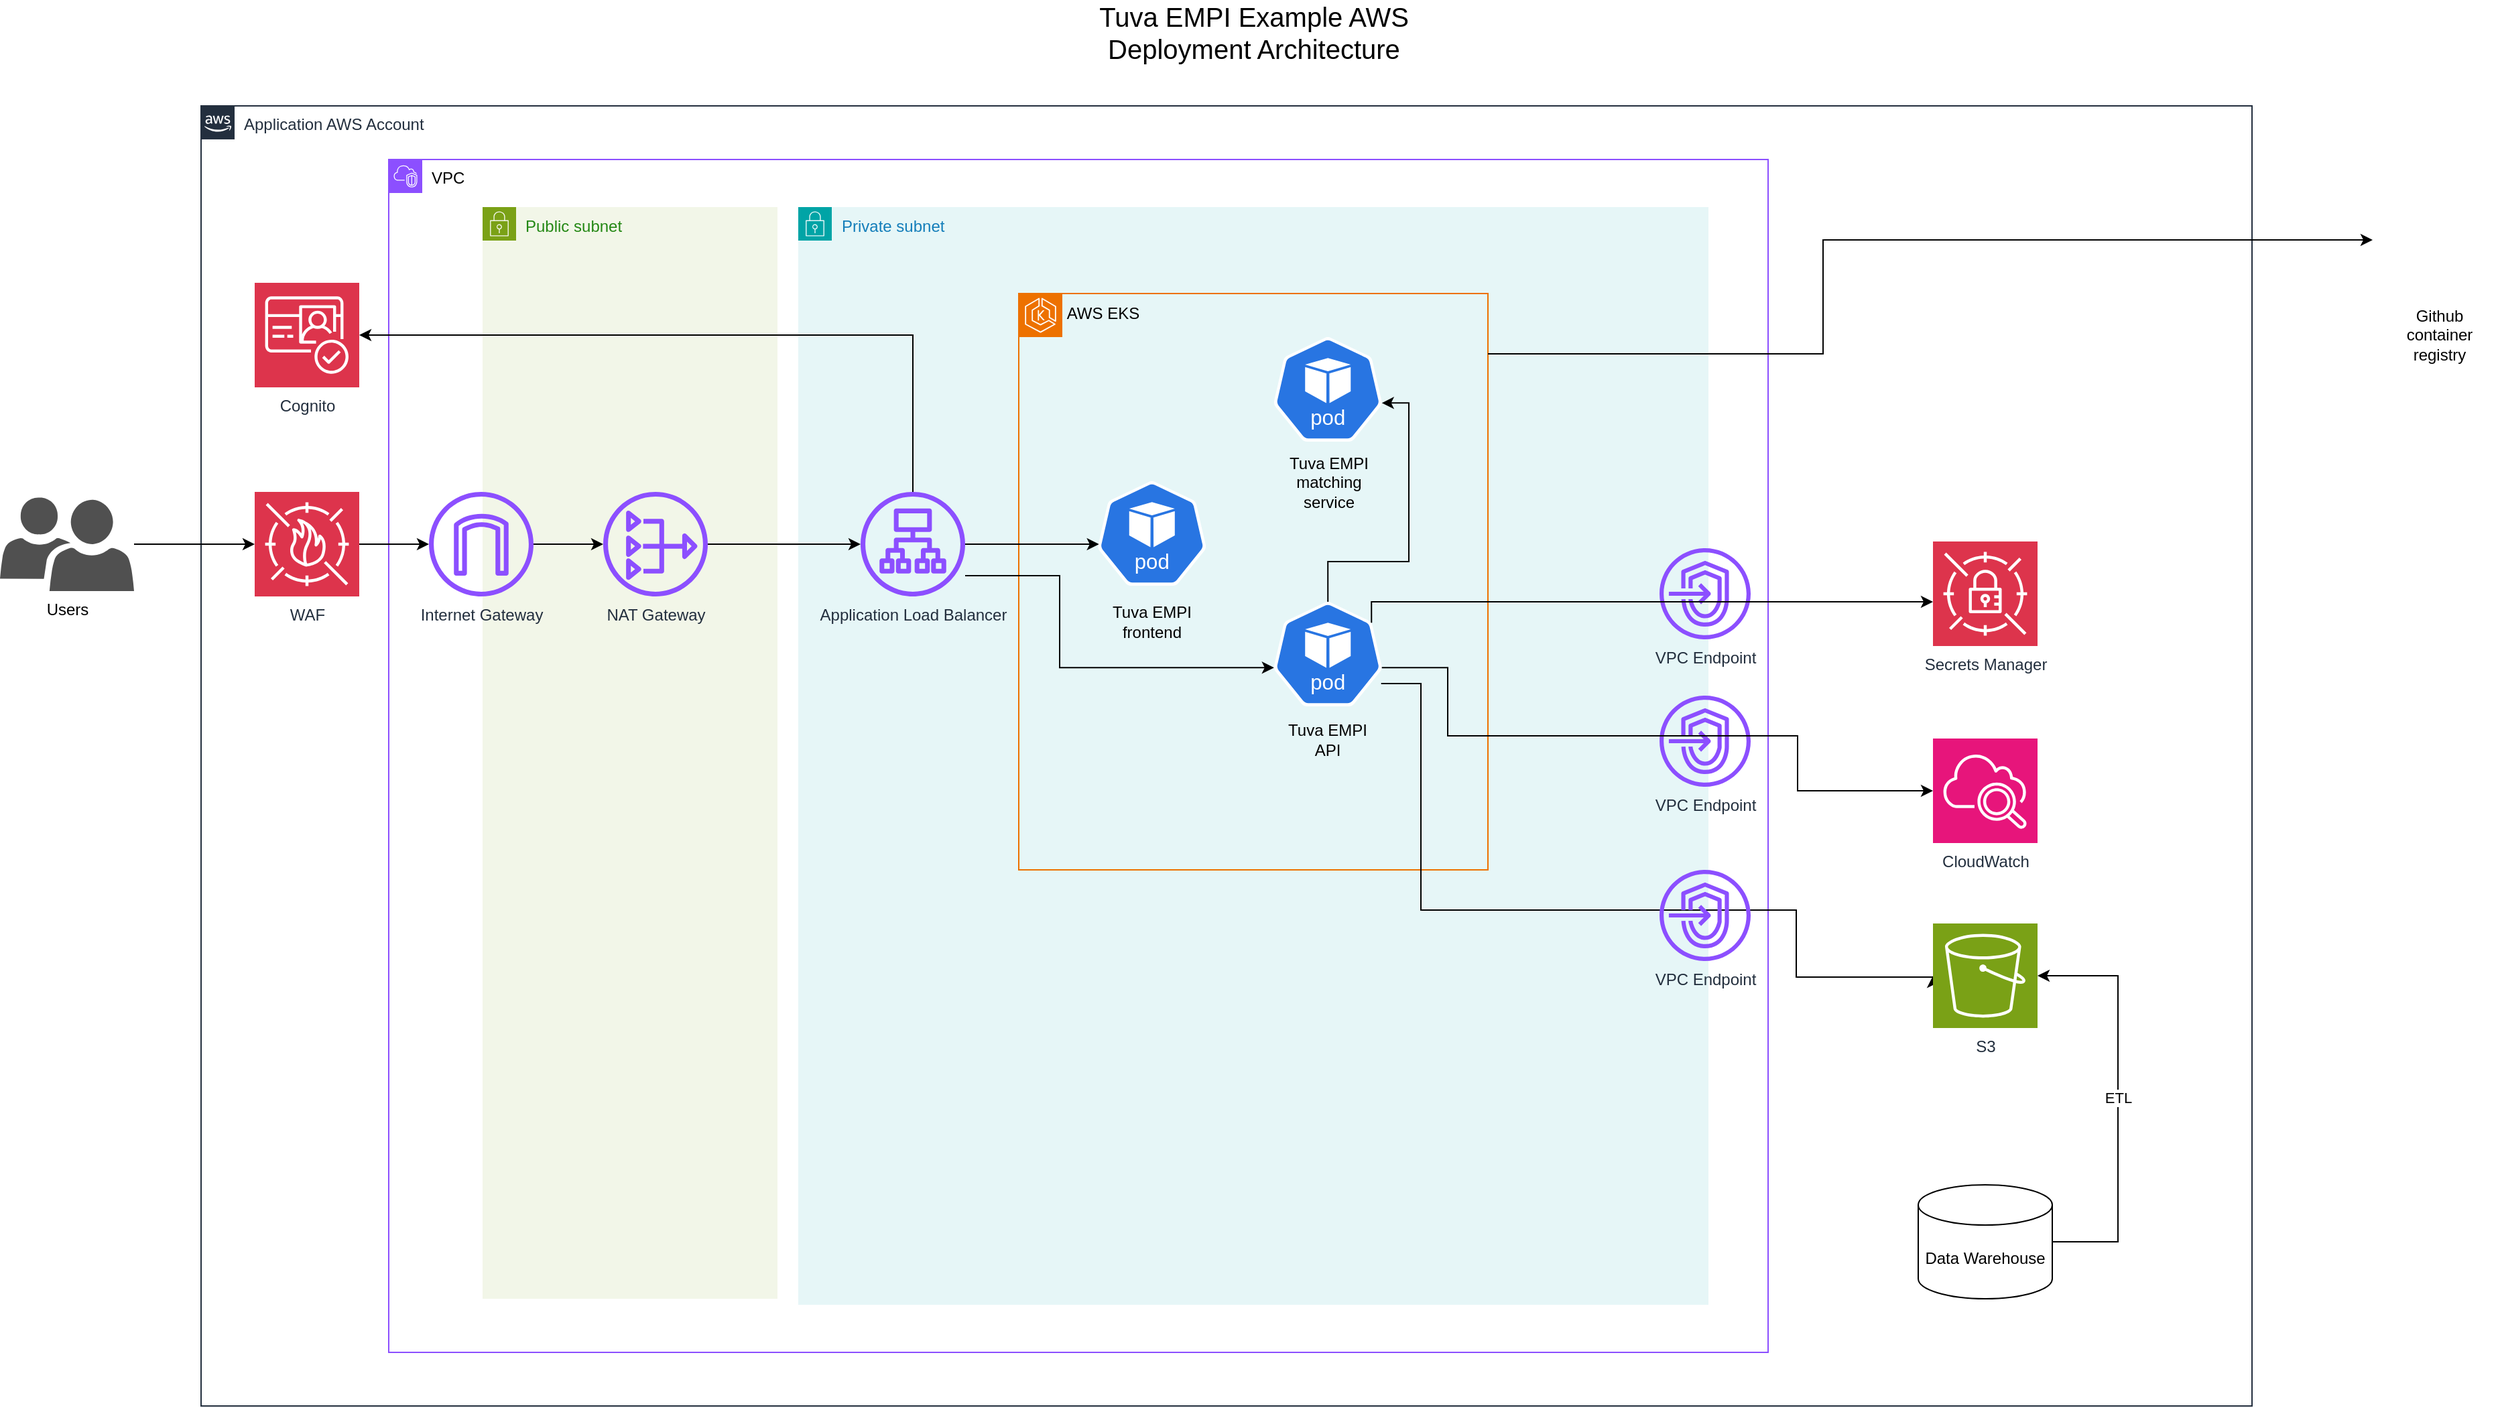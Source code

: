 <mxfile version="26.0.14">
  <diagram name="Page-1" id="e3dnm04kQXYzXDw6RmIC">
    <mxGraphModel dx="2363" dy="1357" grid="1" gridSize="10" guides="1" tooltips="1" connect="1" arrows="1" fold="1" page="1" pageScale="1" pageWidth="850" pageHeight="1100" math="0" shadow="0">
      <root>
        <mxCell id="0" />
        <mxCell id="1" parent="0" />
        <mxCell id="QESn6ehhHo-WRE0hssqF-38" value="Public subnet" style="points=[[0,0],[0.25,0],[0.5,0],[0.75,0],[1,0],[1,0.25],[1,0.5],[1,0.75],[1,1],[0.75,1],[0.5,1],[0.25,1],[0,1],[0,0.75],[0,0.5],[0,0.25]];outlineConnect=0;gradientColor=none;html=1;whiteSpace=wrap;fontSize=12;fontStyle=0;container=1;pointerEvents=0;collapsible=0;recursiveResize=0;shape=mxgraph.aws4.group;grIcon=mxgraph.aws4.group_security_group;grStroke=0;strokeColor=#7AA116;fillColor=#F2F6E8;verticalAlign=top;align=left;spacingLeft=30;fontColor=#248814;dashed=0;" parent="1" vertex="1">
          <mxGeometry x="490" y="415.5" width="220" height="814.5" as="geometry" />
        </mxCell>
        <mxCell id="QESn6ehhHo-WRE0hssqF-46" style="edgeStyle=orthogonalEdgeStyle;rounded=0;orthogonalLoop=1;jettySize=auto;html=1;startArrow=none;startFill=0;" parent="QESn6ehhHo-WRE0hssqF-38" source="QESn6ehhHo-WRE0hssqF-47" target="QESn6ehhHo-WRE0hssqF-48" edge="1">
          <mxGeometry relative="1" as="geometry">
            <mxPoint x="48" y="251.5" as="sourcePoint" />
            <mxPoint x="90" y="251.5" as="targetPoint" />
            <Array as="points" />
          </mxGeometry>
        </mxCell>
        <mxCell id="QESn6ehhHo-WRE0hssqF-47" value="Internet Gateway" style="sketch=0;outlineConnect=0;fontColor=#232F3E;gradientColor=none;fillColor=#8C4FFF;strokeColor=none;dashed=0;verticalLabelPosition=bottom;verticalAlign=top;align=center;html=1;fontSize=12;fontStyle=0;aspect=fixed;pointerEvents=1;shape=mxgraph.aws4.internet_gateway;" parent="QESn6ehhHo-WRE0hssqF-38" vertex="1">
          <mxGeometry x="-40" y="212.5" width="78" height="78" as="geometry" />
        </mxCell>
        <mxCell id="QESn6ehhHo-WRE0hssqF-48" value="NAT Gateway" style="sketch=0;outlineConnect=0;fontColor=#232F3E;gradientColor=none;fillColor=#8C4FFF;strokeColor=none;dashed=0;verticalLabelPosition=bottom;verticalAlign=top;align=center;html=1;fontSize=12;fontStyle=0;aspect=fixed;pointerEvents=1;shape=mxgraph.aws4.nat_gateway;" parent="QESn6ehhHo-WRE0hssqF-38" vertex="1">
          <mxGeometry x="90" y="212.5" width="78" height="78" as="geometry" />
        </mxCell>
        <mxCell id="QESn6ehhHo-WRE0hssqF-37" value="Private subnet" style="points=[[0,0],[0.25,0],[0.5,0],[0.75,0],[1,0],[1,0.25],[1,0.5],[1,0.75],[1,1],[0.75,1],[0.5,1],[0.25,1],[0,1],[0,0.75],[0,0.5],[0,0.25]];outlineConnect=0;gradientColor=none;html=1;whiteSpace=wrap;fontSize=12;fontStyle=0;container=1;pointerEvents=0;collapsible=0;recursiveResize=0;shape=mxgraph.aws4.group;grIcon=mxgraph.aws4.group_security_group;grStroke=0;strokeColor=#00A4A6;fillColor=#E6F6F7;verticalAlign=top;align=left;spacingLeft=30;fontColor=#147EBA;dashed=0;" parent="1" vertex="1">
          <mxGeometry x="725.5" y="415.5" width="679" height="819" as="geometry" />
        </mxCell>
        <mxCell id="QESn6ehhHo-WRE0hssqF-42" value="" style="group" parent="QESn6ehhHo-WRE0hssqF-37" vertex="1" connectable="0">
          <mxGeometry x="164.5" y="64.5" width="350" height="430" as="geometry" />
        </mxCell>
        <mxCell id="NsaXK657haBb-UHeoxgA-12" value="&lt;div align=&quot;right&quot;&gt;&lt;br&gt;&lt;/div&gt;" style="rounded=0;whiteSpace=wrap;html=1;fillColor=none;fontColor=#333333;strokeColor=#ED7100;align=left;" parent="QESn6ehhHo-WRE0hssqF-42" vertex="1">
          <mxGeometry width="350" height="430" as="geometry" />
        </mxCell>
        <mxCell id="QESn6ehhHo-WRE0hssqF-41" value="" style="sketch=0;points=[[0,0,0],[0.25,0,0],[0.5,0,0],[0.75,0,0],[1,0,0],[0,1,0],[0.25,1,0],[0.5,1,0],[0.75,1,0],[1,1,0],[0,0.25,0],[0,0.5,0],[0,0.75,0],[1,0.25,0],[1,0.5,0],[1,0.75,0]];outlineConnect=0;fontColor=#232F3E;fillColor=#ED7100;strokeColor=#ffffff;dashed=0;verticalLabelPosition=bottom;verticalAlign=top;align=center;html=1;fontSize=12;fontStyle=0;aspect=fixed;shape=mxgraph.aws4.resourceIcon;resIcon=mxgraph.aws4.eks;" parent="QESn6ehhHo-WRE0hssqF-42" vertex="1">
          <mxGeometry width="32.5" height="32.5" as="geometry" />
        </mxCell>
        <mxCell id="NsaXK657haBb-UHeoxgA-14" value="&lt;div align=&quot;right&quot;&gt;AWS EKS&lt;/div&gt;" style="text;html=1;align=center;verticalAlign=middle;whiteSpace=wrap;rounded=0;movable=1;resizable=1;rotatable=1;deletable=1;editable=1;locked=0;connectable=1;" parent="QESn6ehhHo-WRE0hssqF-42" vertex="1">
          <mxGeometry x="32.5" width="60" height="30" as="geometry" />
        </mxCell>
        <mxCell id="NsaXK657haBb-UHeoxgA-18" value="Tuva EMPI frontend" style="text;html=1;align=center;verticalAlign=middle;whiteSpace=wrap;rounded=0;" parent="QESn6ehhHo-WRE0hssqF-42" vertex="1">
          <mxGeometry x="64.69" y="230" width="69.38" height="30" as="geometry" />
        </mxCell>
        <mxCell id="zLk7eeK1KL7ILKzQ-9vV-1" value="" style="aspect=fixed;sketch=0;html=1;dashed=0;whitespace=wrap;verticalLabelPosition=bottom;verticalAlign=top;fillColor=#2875E2;strokeColor=#ffffff;points=[[0.005,0.63,0],[0.1,0.2,0],[0.9,0.2,0],[0.5,0,0],[0.995,0.63,0],[0.72,0.99,0],[0.5,1,0],[0.28,0.99,0]];shape=mxgraph.kubernetes.icon2;kubernetesLabel=1;prIcon=pod" vertex="1" parent="QESn6ehhHo-WRE0hssqF-42">
          <mxGeometry x="190" y="230" width="81.25" height="78" as="geometry" />
        </mxCell>
        <mxCell id="NsaXK657haBb-UHeoxgA-17" value="" style="aspect=fixed;sketch=0;html=1;dashed=0;whitespace=wrap;verticalLabelPosition=bottom;verticalAlign=top;fillColor=#2875E2;strokeColor=#ffffff;points=[[0.005,0.63,0],[0.1,0.2,0],[0.9,0.2,0],[0.5,0,0],[0.995,0.63,0],[0.72,0.99,0],[0.5,1,0],[0.28,0.99,0]];shape=mxgraph.kubernetes.icon2;kubernetesLabel=1;prIcon=pod" parent="QESn6ehhHo-WRE0hssqF-42" vertex="1">
          <mxGeometry x="58.76" y="140" width="81.25" height="78" as="geometry" />
        </mxCell>
        <mxCell id="zLk7eeK1KL7ILKzQ-9vV-4" value="Tuva EMPI API" style="text;html=1;align=center;verticalAlign=middle;whiteSpace=wrap;rounded=0;" vertex="1" parent="QESn6ehhHo-WRE0hssqF-42">
          <mxGeometry x="195.31" y="308" width="70.63" height="50" as="geometry" />
        </mxCell>
        <mxCell id="zLk7eeK1KL7ILKzQ-9vV-5" value="" style="aspect=fixed;sketch=0;html=1;dashed=0;whitespace=wrap;verticalLabelPosition=bottom;verticalAlign=top;fillColor=#2875E2;strokeColor=#ffffff;points=[[0.005,0.63,0],[0.1,0.2,0],[0.9,0.2,0],[0.5,0,0],[0.995,0.63,0],[0.72,0.99,0],[0.5,1,0],[0.28,0.99,0]];shape=mxgraph.kubernetes.icon2;kubernetesLabel=1;prIcon=pod" vertex="1" parent="QESn6ehhHo-WRE0hssqF-42">
          <mxGeometry x="190" y="32.5" width="81.25" height="78" as="geometry" />
        </mxCell>
        <mxCell id="zLk7eeK1KL7ILKzQ-9vV-8" value="Tuva EMPI matching service" style="text;html=1;align=center;verticalAlign=middle;whiteSpace=wrap;rounded=0;" vertex="1" parent="QESn6ehhHo-WRE0hssqF-42">
          <mxGeometry x="200.63" y="110.5" width="60.63" height="60" as="geometry" />
        </mxCell>
        <mxCell id="zLk7eeK1KL7ILKzQ-9vV-9" style="edgeStyle=orthogonalEdgeStyle;rounded=0;orthogonalLoop=1;jettySize=auto;html=1;exitX=0.5;exitY=0;exitDx=0;exitDy=0;exitPerimeter=0;entryX=0.995;entryY=0.63;entryDx=0;entryDy=0;entryPerimeter=0;" edge="1" parent="QESn6ehhHo-WRE0hssqF-42" source="zLk7eeK1KL7ILKzQ-9vV-1" target="zLk7eeK1KL7ILKzQ-9vV-5">
          <mxGeometry relative="1" as="geometry">
            <Array as="points">
              <mxPoint x="231" y="200" />
              <mxPoint x="291" y="200" />
              <mxPoint x="291" y="82" />
            </Array>
          </mxGeometry>
        </mxCell>
        <mxCell id="QESn6ehhHo-WRE0hssqF-49" value="Application Load Balancer" style="sketch=0;outlineConnect=0;fontColor=#232F3E;gradientColor=none;fillColor=#8C4FFF;strokeColor=none;dashed=0;verticalLabelPosition=bottom;verticalAlign=top;align=center;html=1;fontSize=12;fontStyle=0;aspect=fixed;pointerEvents=1;shape=mxgraph.aws4.application_load_balancer;" parent="QESn6ehhHo-WRE0hssqF-37" vertex="1">
          <mxGeometry x="46.5" y="212.5" width="78" height="78" as="geometry" />
        </mxCell>
        <mxCell id="QESn6ehhHo-WRE0hssqF-51" style="edgeStyle=orthogonalEdgeStyle;rounded=0;orthogonalLoop=1;jettySize=auto;html=1;startArrow=none;startFill=0;entryX=0.171;entryY=0.435;entryDx=0;entryDy=0;entryPerimeter=0;" parent="QESn6ehhHo-WRE0hssqF-37" source="QESn6ehhHo-WRE0hssqF-49" target="NsaXK657haBb-UHeoxgA-12" edge="1">
          <mxGeometry relative="1" as="geometry">
            <mxPoint x="224.5" y="250.5" as="targetPoint" />
            <Array as="points" />
          </mxGeometry>
        </mxCell>
        <mxCell id="zLk7eeK1KL7ILKzQ-9vV-2" style="edgeStyle=orthogonalEdgeStyle;rounded=0;orthogonalLoop=1;jettySize=auto;html=1;entryX=0.005;entryY=0.63;entryDx=0;entryDy=0;entryPerimeter=0;startArrow=none;startFill=0;" edge="1" parent="QESn6ehhHo-WRE0hssqF-37" source="QESn6ehhHo-WRE0hssqF-49" target="zLk7eeK1KL7ILKzQ-9vV-1">
          <mxGeometry relative="1" as="geometry">
            <Array as="points">
              <mxPoint x="195" y="275" />
              <mxPoint x="195" y="344" />
            </Array>
          </mxGeometry>
        </mxCell>
        <mxCell id="QESn6ehhHo-WRE0hssqF-7" value="Application AWS Account" style="points=[[0,0],[0.25,0],[0.5,0],[0.75,0],[1,0],[1,0.25],[1,0.5],[1,0.75],[1,1],[0.75,1],[0.5,1],[0.25,1],[0,1],[0,0.75],[0,0.5],[0,0.25]];outlineConnect=0;gradientColor=none;html=1;whiteSpace=wrap;fontSize=12;fontStyle=0;container=0;pointerEvents=0;collapsible=0;recursiveResize=0;shape=mxgraph.aws4.group;grIcon=mxgraph.aws4.group_aws_cloud_alt;strokeColor=#232F3E;fillColor=none;verticalAlign=top;align=left;spacingLeft=30;fontColor=#232F3E;dashed=0;" parent="1" vertex="1">
          <mxGeometry x="280" y="340" width="1530" height="970" as="geometry" />
        </mxCell>
        <mxCell id="QESn6ehhHo-WRE0hssqF-44" style="edgeStyle=orthogonalEdgeStyle;rounded=0;orthogonalLoop=1;jettySize=auto;html=1;startArrow=none;startFill=0;" parent="1" source="QESn6ehhHo-WRE0hssqF-31" target="QESn6ehhHo-WRE0hssqF-43" edge="1">
          <mxGeometry relative="1" as="geometry" />
        </mxCell>
        <mxCell id="QESn6ehhHo-WRE0hssqF-31" value="Users" style="sketch=0;pointerEvents=1;shadow=0;dashed=0;html=1;strokeColor=none;labelPosition=center;verticalLabelPosition=bottom;verticalAlign=top;align=center;fillColor=#505050;shape=mxgraph.mscae.intune.user_group" parent="1" vertex="1">
          <mxGeometry x="130" y="632" width="100" height="70" as="geometry" />
        </mxCell>
        <mxCell id="QESn6ehhHo-WRE0hssqF-33" value="&lt;span style=&quot;color: rgb(0, 0, 0);&quot;&gt;VPC&lt;/span&gt;" style="points=[[0,0],[0.25,0],[0.5,0],[0.75,0],[1,0],[1,0.25],[1,0.5],[1,0.75],[1,1],[0.75,1],[0.5,1],[0.25,1],[0,1],[0,0.75],[0,0.5],[0,0.25]];outlineConnect=0;gradientColor=none;html=1;whiteSpace=wrap;fontSize=12;fontStyle=0;container=0;pointerEvents=0;collapsible=0;recursiveResize=0;shape=mxgraph.aws4.group;grIcon=mxgraph.aws4.group_vpc2;strokeColor=#8C4FFF;fillColor=none;verticalAlign=top;align=left;spacingLeft=30;fontColor=#AAB7B8;dashed=0;" parent="1" vertex="1">
          <mxGeometry x="420" y="380" width="1029" height="890" as="geometry" />
        </mxCell>
        <mxCell id="QESn6ehhHo-WRE0hssqF-5" value="VPC Endpoint" style="sketch=0;outlineConnect=0;fontColor=#232F3E;gradientColor=none;fillColor=#8C4FFF;strokeColor=none;dashed=0;verticalLabelPosition=bottom;verticalAlign=top;align=center;html=1;fontSize=12;fontStyle=0;aspect=fixed;pointerEvents=1;shape=mxgraph.aws4.endpoints;" parent="1" vertex="1">
          <mxGeometry x="1368" y="670" width="68" height="68" as="geometry" />
        </mxCell>
        <mxCell id="QESn6ehhHo-WRE0hssqF-17" value="VPC Endpoint" style="sketch=0;outlineConnect=0;fontColor=#232F3E;gradientColor=none;fillColor=#8C4FFF;strokeColor=none;dashed=0;verticalLabelPosition=bottom;verticalAlign=top;align=center;html=1;fontSize=12;fontStyle=0;aspect=fixed;pointerEvents=1;shape=mxgraph.aws4.endpoints;" parent="1" vertex="1">
          <mxGeometry x="1368" y="780" width="68" height="68" as="geometry" />
        </mxCell>
        <mxCell id="QESn6ehhHo-WRE0hssqF-19" style="edgeStyle=orthogonalEdgeStyle;rounded=0;orthogonalLoop=1;jettySize=auto;html=1;strokeColor=#000000;fillColor=#0050ef;exitX=0.9;exitY=0.2;exitDx=0;exitDy=0;exitPerimeter=0;" parent="1" source="zLk7eeK1KL7ILKzQ-9vV-1" target="QESn6ehhHo-WRE0hssqF-52" edge="1">
          <mxGeometry relative="1" as="geometry">
            <mxPoint x="1550" y="700" as="targetPoint" />
            <Array as="points">
              <mxPoint x="1153" y="710" />
            </Array>
          </mxGeometry>
        </mxCell>
        <mxCell id="QESn6ehhHo-WRE0hssqF-16" style="edgeStyle=orthogonalEdgeStyle;rounded=0;orthogonalLoop=1;jettySize=auto;html=1;exitX=0.989;exitY=0.782;exitDx=0;exitDy=0;exitPerimeter=0;fillColor=#0050ef;strokeColor=#000000;entryX=0;entryY=0.5;entryDx=0;entryDy=0;entryPerimeter=0;" parent="1" target="QESn6ehhHo-WRE0hssqF-54" edge="1" source="zLk7eeK1KL7ILKzQ-9vV-1">
          <mxGeometry relative="1" as="geometry">
            <mxPoint x="1101.254" y="690.0" as="sourcePoint" />
            <mxPoint x="1570.41" y="1100" as="targetPoint" />
            <Array as="points">
              <mxPoint x="1190" y="940" />
              <mxPoint x="1470" y="940" />
              <mxPoint x="1470" y="990" />
              <mxPoint x="1572" y="990" />
            </Array>
          </mxGeometry>
        </mxCell>
        <mxCell id="QESn6ehhHo-WRE0hssqF-2" style="edgeStyle=orthogonalEdgeStyle;rounded=0;orthogonalLoop=1;jettySize=auto;html=1;" parent="1" source="NsaXK657haBb-UHeoxgA-12" edge="1">
          <mxGeometry relative="1" as="geometry">
            <mxPoint x="1240" y="524.91" as="sourcePoint" />
            <mxPoint x="1900" y="440" as="targetPoint" />
            <Array as="points">
              <mxPoint x="1490" y="525" />
              <mxPoint x="1490" y="440" />
            </Array>
          </mxGeometry>
        </mxCell>
        <mxCell id="QESn6ehhHo-WRE0hssqF-45" style="edgeStyle=orthogonalEdgeStyle;rounded=0;orthogonalLoop=1;jettySize=auto;html=1;startArrow=none;startFill=0;" parent="1" source="QESn6ehhHo-WRE0hssqF-43" target="QESn6ehhHo-WRE0hssqF-47" edge="1">
          <mxGeometry relative="1" as="geometry">
            <mxPoint x="450" y="667.0" as="targetPoint" />
          </mxGeometry>
        </mxCell>
        <mxCell id="QESn6ehhHo-WRE0hssqF-43" value="WAF" style="sketch=0;points=[[0,0,0],[0.25,0,0],[0.5,0,0],[0.75,0,0],[1,0,0],[0,1,0],[0.25,1,0],[0.5,1,0],[0.75,1,0],[1,1,0],[0,0.25,0],[0,0.5,0],[0,0.75,0],[1,0.25,0],[1,0.5,0],[1,0.75,0]];outlineConnect=0;fontColor=#232F3E;fillColor=#DD344C;strokeColor=#ffffff;dashed=0;verticalLabelPosition=bottom;verticalAlign=top;align=center;html=1;fontSize=12;fontStyle=0;aspect=fixed;shape=mxgraph.aws4.resourceIcon;resIcon=mxgraph.aws4.waf;" parent="1" vertex="1">
          <mxGeometry x="320" y="628" width="78" height="78" as="geometry" />
        </mxCell>
        <mxCell id="QESn6ehhHo-WRE0hssqF-52" value="Secrets Manager" style="sketch=0;points=[[0,0,0],[0.25,0,0],[0.5,0,0],[0.75,0,0],[1,0,0],[0,1,0],[0.25,1,0],[0.5,1,0],[0.75,1,0],[1,1,0],[0,0.25,0],[0,0.5,0],[0,0.75,0],[1,0.25,0],[1,0.5,0],[1,0.75,0]];outlineConnect=0;fontColor=#232F3E;fillColor=#DD344C;strokeColor=#ffffff;dashed=0;verticalLabelPosition=bottom;verticalAlign=top;align=center;html=1;fontSize=12;fontStyle=0;aspect=fixed;shape=mxgraph.aws4.resourceIcon;resIcon=mxgraph.aws4.secrets_manager;" parent="1" vertex="1">
          <mxGeometry x="1572" y="665" width="78" height="78" as="geometry" />
        </mxCell>
        <mxCell id="QESn6ehhHo-WRE0hssqF-53" value="CloudWatch" style="sketch=0;points=[[0,0,0],[0.25,0,0],[0.5,0,0],[0.75,0,0],[1,0,0],[0,1,0],[0.25,1,0],[0.5,1,0],[0.75,1,0],[1,1,0],[0,0.25,0],[0,0.5,0],[0,0.75,0],[1,0.25,0],[1,0.5,0],[1,0.75,0]];points=[[0,0,0],[0.25,0,0],[0.5,0,0],[0.75,0,0],[1,0,0],[0,1,0],[0.25,1,0],[0.5,1,0],[0.75,1,0],[1,1,0],[0,0.25,0],[0,0.5,0],[0,0.75,0],[1,0.25,0],[1,0.5,0],[1,0.75,0]];outlineConnect=0;fontColor=#232F3E;fillColor=#E7157B;strokeColor=#ffffff;dashed=0;verticalLabelPosition=bottom;verticalAlign=top;align=center;html=1;fontSize=12;fontStyle=0;aspect=fixed;shape=mxgraph.aws4.resourceIcon;resIcon=mxgraph.aws4.cloudwatch_2;" parent="1" vertex="1">
          <mxGeometry x="1572" y="812" width="78" height="78" as="geometry" />
        </mxCell>
        <mxCell id="QESn6ehhHo-WRE0hssqF-54" value="S3" style="sketch=0;points=[[0,0,0],[0.25,0,0],[0.5,0,0],[0.75,0,0],[1,0,0],[0,1,0],[0.25,1,0],[0.5,1,0],[0.75,1,0],[1,1,0],[0,0.25,0],[0,0.5,0],[0,0.75,0],[1,0.25,0],[1,0.5,0],[1,0.75,0]];outlineConnect=0;fontColor=#232F3E;fillColor=#7AA116;strokeColor=#ffffff;dashed=0;verticalLabelPosition=bottom;verticalAlign=top;align=center;html=1;fontSize=12;fontStyle=0;aspect=fixed;shape=mxgraph.aws4.resourceIcon;resIcon=mxgraph.aws4.s3;" parent="1" vertex="1">
          <mxGeometry x="1572" y="950" width="78" height="78" as="geometry" />
        </mxCell>
        <mxCell id="QESn6ehhHo-WRE0hssqF-56" style="edgeStyle=orthogonalEdgeStyle;rounded=0;orthogonalLoop=1;jettySize=auto;html=1;startArrow=classic;startFill=1;endArrow=none;" parent="1" source="QESn6ehhHo-WRE0hssqF-55" target="QESn6ehhHo-WRE0hssqF-49" edge="1">
          <mxGeometry relative="1" as="geometry" />
        </mxCell>
        <mxCell id="QESn6ehhHo-WRE0hssqF-55" value="Cognito" style="sketch=0;points=[[0,0,0],[0.25,0,0],[0.5,0,0],[0.75,0,0],[1,0,0],[0,1,0],[0.25,1,0],[0.5,1,0],[0.75,1,0],[1,1,0],[0,0.25,0],[0,0.5,0],[0,0.75,0],[1,0.25,0],[1,0.5,0],[1,0.75,0]];outlineConnect=0;fontColor=#232F3E;fillColor=#DD344C;strokeColor=#ffffff;dashed=0;verticalLabelPosition=bottom;verticalAlign=top;align=center;html=1;fontSize=12;fontStyle=0;aspect=fixed;shape=mxgraph.aws4.resourceIcon;resIcon=mxgraph.aws4.cognito;" parent="1" vertex="1">
          <mxGeometry x="320" y="472" width="78" height="78" as="geometry" />
        </mxCell>
        <mxCell id="QESn6ehhHo-WRE0hssqF-61" style="edgeStyle=orthogonalEdgeStyle;rounded=0;orthogonalLoop=1;jettySize=auto;html=1;" parent="1" source="QESn6ehhHo-WRE0hssqF-60" target="QESn6ehhHo-WRE0hssqF-54" edge="1">
          <mxGeometry relative="1" as="geometry">
            <Array as="points">
              <mxPoint x="1710" y="1187" />
              <mxPoint x="1710" y="989" />
            </Array>
          </mxGeometry>
        </mxCell>
        <mxCell id="QESn6ehhHo-WRE0hssqF-62" value="ETL" style="edgeLabel;html=1;align=center;verticalAlign=middle;resizable=0;points=[];" parent="QESn6ehhHo-WRE0hssqF-61" vertex="1" connectable="0">
          <mxGeometry x="-0.395" y="6" relative="1" as="geometry">
            <mxPoint x="6" y="-64" as="offset" />
          </mxGeometry>
        </mxCell>
        <mxCell id="QESn6ehhHo-WRE0hssqF-63" value="Tuva EMPI Example AWS Deployment Architecture" style="text;html=1;align=center;verticalAlign=middle;whiteSpace=wrap;rounded=0;fontSize=20;" parent="1" vertex="1">
          <mxGeometry x="902.5" y="270" width="325" height="30" as="geometry" />
        </mxCell>
        <mxCell id="QESn6ehhHo-WRE0hssqF-50" style="edgeStyle=orthogonalEdgeStyle;rounded=0;orthogonalLoop=1;jettySize=auto;html=1;startArrow=none;startFill=0;" parent="1" source="QESn6ehhHo-WRE0hssqF-48" target="QESn6ehhHo-WRE0hssqF-49" edge="1">
          <mxGeometry relative="1" as="geometry">
            <Array as="points">
              <mxPoint x="720" y="667" />
              <mxPoint x="720" y="667" />
            </Array>
          </mxGeometry>
        </mxCell>
        <mxCell id="QESn6ehhHo-WRE0hssqF-18" value="VPC Endpoint" style="sketch=0;outlineConnect=0;fontColor=#232F3E;gradientColor=none;fillColor=#8C4FFF;strokeColor=none;dashed=0;verticalLabelPosition=bottom;verticalAlign=top;align=center;html=1;fontSize=12;fontStyle=0;aspect=fixed;pointerEvents=1;shape=mxgraph.aws4.endpoints;" parent="1" vertex="1">
          <mxGeometry x="1368" y="910" width="68" height="68" as="geometry" />
        </mxCell>
        <mxCell id="QESn6ehhHo-WRE0hssqF-15" style="edgeStyle=orthogonalEdgeStyle;rounded=0;orthogonalLoop=1;jettySize=auto;html=1;exitX=0.995;exitY=0.63;exitDx=0;exitDy=0;exitPerimeter=0;fillColor=#0050ef;strokeColor=#000000;entryX=0;entryY=0.5;entryDx=0;entryDy=0;entryPerimeter=0;" parent="1" target="QESn6ehhHo-WRE0hssqF-53" edge="1" source="zLk7eeK1KL7ILKzQ-9vV-1">
          <mxGeometry relative="1" as="geometry">
            <mxPoint x="1092.881" y="663.812" as="sourcePoint" />
            <mxPoint x="1570" y="950.556" as="targetPoint" />
            <Array as="points">
              <mxPoint x="1210" y="759" />
              <mxPoint x="1210" y="810" />
              <mxPoint x="1471" y="810" />
              <mxPoint x="1471" y="851" />
            </Array>
          </mxGeometry>
        </mxCell>
        <mxCell id="zLk7eeK1KL7ILKzQ-9vV-10" value="" style="shape=image;html=1;verticalAlign=top;verticalLabelPosition=bottom;labelBackgroundColor=#ffffff;imageAspect=0;aspect=fixed;image=https://cdn4.iconfinder.com/data/icons/ionicons/512/icon-social-github-128.png" vertex="1" parent="1">
          <mxGeometry x="1906" y="393" width="88" height="88" as="geometry" />
        </mxCell>
        <mxCell id="zLk7eeK1KL7ILKzQ-9vV-14" value="Github container registry" style="text;html=1;align=center;verticalAlign=middle;whiteSpace=wrap;rounded=0;" vertex="1" parent="1">
          <mxGeometry x="1920" y="481" width="60" height="60" as="geometry" />
        </mxCell>
        <mxCell id="QESn6ehhHo-WRE0hssqF-60" value="Data Warehouse" style="shape=cylinder3;whiteSpace=wrap;html=1;boundedLbl=1;backgroundOutline=1;size=15;" parent="1" vertex="1">
          <mxGeometry x="1561" y="1145" width="100" height="85" as="geometry" />
        </mxCell>
      </root>
    </mxGraphModel>
  </diagram>
</mxfile>
